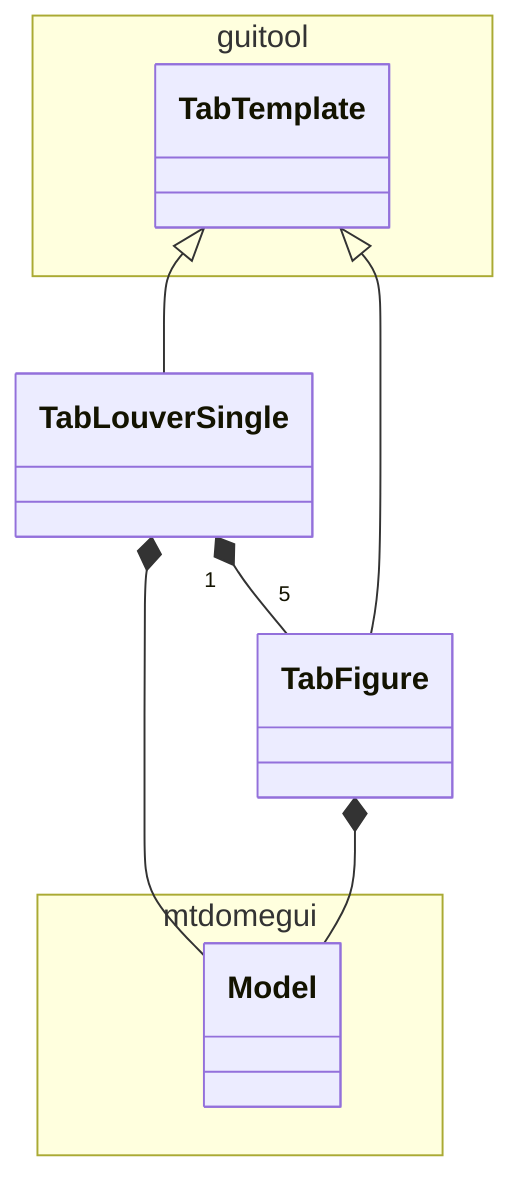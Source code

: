 classDiagram

namespace guitool {
  class TabTemplate
}

namespace mtdomegui {
  class Model
}

TabTemplate <|-- TabLouverSingle
TabTemplate <|-- TabFigure

TabLouverSingle *-- Model
TabLouverSingle "1" *-- "5" TabFigure

TabFigure *-- Model